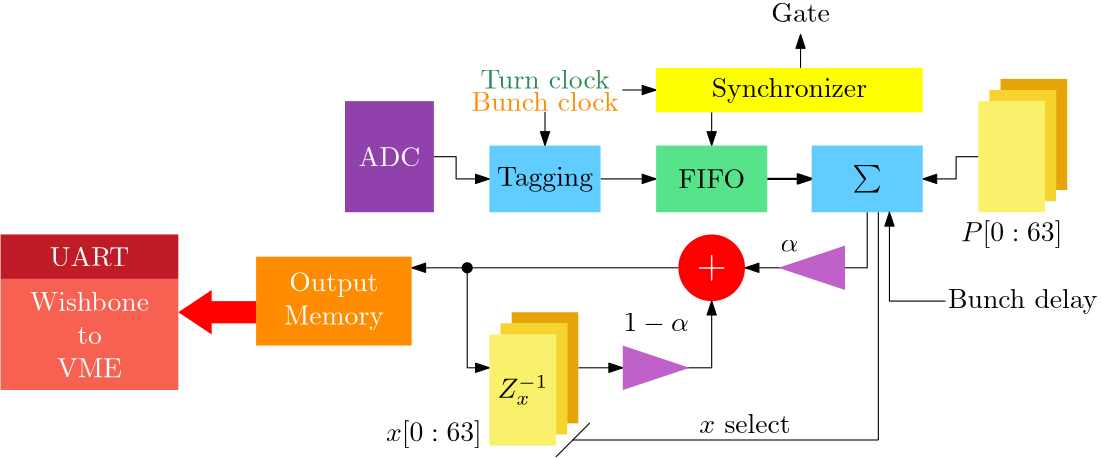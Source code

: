 <?xml version="1.0"?>
<!DOCTYPE ipe SYSTEM "ipe.dtd">
<ipe version="70218" creator="Ipe 7.2.28">
<info created="D:20240318141705" modified="D:20240407221521"/>
<ipestyle name="basic">
<symbol name="arrow/arc(spx)">
<path stroke="sym-stroke" fill="sym-stroke" pen="sym-pen">
0 0 m
-1 0.333 l
-1 -0.333 l
h
</path>
</symbol>
<symbol name="arrow/farc(spx)">
<path stroke="sym-stroke" fill="white" pen="sym-pen">
0 0 m
-1 0.333 l
-1 -0.333 l
h
</path>
</symbol>
<symbol name="arrow/ptarc(spx)">
<path stroke="sym-stroke" fill="sym-stroke" pen="sym-pen">
0 0 m
-1 0.333 l
-0.8 0 l
-1 -0.333 l
h
</path>
</symbol>
<symbol name="arrow/fptarc(spx)">
<path stroke="sym-stroke" fill="white" pen="sym-pen">
0 0 m
-1 0.333 l
-0.8 0 l
-1 -0.333 l
h
</path>
</symbol>
<symbol name="mark/circle(sx)" transformations="translations">
<path fill="sym-stroke">
0.6 0 0 0.6 0 0 e
0.4 0 0 0.4 0 0 e
</path>
</symbol>
<symbol name="mark/disk(sx)" transformations="translations">
<path fill="sym-stroke">
0.6 0 0 0.6 0 0 e
</path>
</symbol>
<symbol name="mark/fdisk(sfx)" transformations="translations">
<group>
<path fill="sym-fill">
0.5 0 0 0.5 0 0 e
</path>
<path fill="sym-stroke" fillrule="eofill">
0.6 0 0 0.6 0 0 e
0.4 0 0 0.4 0 0 e
</path>
</group>
</symbol>
<symbol name="mark/box(sx)" transformations="translations">
<path fill="sym-stroke" fillrule="eofill">
-0.6 -0.6 m
0.6 -0.6 l
0.6 0.6 l
-0.6 0.6 l
h
-0.4 -0.4 m
0.4 -0.4 l
0.4 0.4 l
-0.4 0.4 l
h
</path>
</symbol>
<symbol name="mark/square(sx)" transformations="translations">
<path fill="sym-stroke">
-0.6 -0.6 m
0.6 -0.6 l
0.6 0.6 l
-0.6 0.6 l
h
</path>
</symbol>
<symbol name="mark/fsquare(sfx)" transformations="translations">
<group>
<path fill="sym-fill">
-0.5 -0.5 m
0.5 -0.5 l
0.5 0.5 l
-0.5 0.5 l
h
</path>
<path fill="sym-stroke" fillrule="eofill">
-0.6 -0.6 m
0.6 -0.6 l
0.6 0.6 l
-0.6 0.6 l
h
-0.4 -0.4 m
0.4 -0.4 l
0.4 0.4 l
-0.4 0.4 l
h
</path>
</group>
</symbol>
<symbol name="mark/cross(sx)" transformations="translations">
<group>
<path fill="sym-stroke">
-0.43 -0.57 m
0.57 0.43 l
0.43 0.57 l
-0.57 -0.43 l
h
</path>
<path fill="sym-stroke">
-0.43 0.57 m
0.57 -0.43 l
0.43 -0.57 l
-0.57 0.43 l
h
</path>
</group>
</symbol>
<symbol name="arrow/fnormal(spx)">
<path stroke="sym-stroke" fill="white" pen="sym-pen">
0 0 m
-1 0.333 l
-1 -0.333 l
h
</path>
</symbol>
<symbol name="arrow/pointed(spx)">
<path stroke="sym-stroke" fill="sym-stroke" pen="sym-pen">
0 0 m
-1 0.333 l
-0.8 0 l
-1 -0.333 l
h
</path>
</symbol>
<symbol name="arrow/fpointed(spx)">
<path stroke="sym-stroke" fill="white" pen="sym-pen">
0 0 m
-1 0.333 l
-0.8 0 l
-1 -0.333 l
h
</path>
</symbol>
<symbol name="arrow/linear(spx)">
<path stroke="sym-stroke" pen="sym-pen">
-1 0.333 m
0 0 l
-1 -0.333 l
</path>
</symbol>
<symbol name="arrow/fdouble(spx)">
<path stroke="sym-stroke" fill="white" pen="sym-pen">
0 0 m
-1 0.333 l
-1 -0.333 l
h
-1 0 m
-2 0.333 l
-2 -0.333 l
h
</path>
</symbol>
<symbol name="arrow/double(spx)">
<path stroke="sym-stroke" fill="sym-stroke" pen="sym-pen">
0 0 m
-1 0.333 l
-1 -0.333 l
h
-1 0 m
-2 0.333 l
-2 -0.333 l
h
</path>
</symbol>
<symbol name="arrow/mid-normal(spx)">
<path stroke="sym-stroke" fill="sym-stroke" pen="sym-pen">
0.5 0 m
-0.5 0.333 l
-0.5 -0.333 l
h
</path>
</symbol>
<symbol name="arrow/mid-fnormal(spx)">
<path stroke="sym-stroke" fill="white" pen="sym-pen">
0.5 0 m
-0.5 0.333 l
-0.5 -0.333 l
h
</path>
</symbol>
<symbol name="arrow/mid-pointed(spx)">
<path stroke="sym-stroke" fill="sym-stroke" pen="sym-pen">
0.5 0 m
-0.5 0.333 l
-0.3 0 l
-0.5 -0.333 l
h
</path>
</symbol>
<symbol name="arrow/mid-fpointed(spx)">
<path stroke="sym-stroke" fill="white" pen="sym-pen">
0.5 0 m
-0.5 0.333 l
-0.3 0 l
-0.5 -0.333 l
h
</path>
</symbol>
<symbol name="arrow/mid-double(spx)">
<path stroke="sym-stroke" fill="sym-stroke" pen="sym-pen">
1 0 m
0 0.333 l
0 -0.333 l
h
0 0 m
-1 0.333 l
-1 -0.333 l
h
</path>
</symbol>
<symbol name="arrow/mid-fdouble(spx)">
<path stroke="sym-stroke" fill="white" pen="sym-pen">
1 0 m
0 0.333 l
0 -0.333 l
h
0 0 m
-1 0.333 l
-1 -0.333 l
h
</path>
</symbol>
<anglesize name="22.5 deg" value="22.5"/>
<anglesize name="30 deg" value="30"/>
<anglesize name="45 deg" value="45"/>
<anglesize name="60 deg" value="60"/>
<anglesize name="90 deg" value="90"/>
<arrowsize name="large" value="10"/>
<arrowsize name="small" value="5"/>
<arrowsize name="tiny" value="3"/>
<color name="blue" value="0 0 1"/>
<color name="brown" value="0.647 0.165 0.165"/>
<color name="darkblue" value="0 0 0.545"/>
<color name="darkcyan" value="0 0.545 0.545"/>
<color name="darkgray" value="0.663"/>
<color name="darkgreen" value="0 0.392 0"/>
<color name="darkmagenta" value="0.545 0 0.545"/>
<color name="darkorange" value="1 0.549 0"/>
<color name="darkred" value="0.545 0 0"/>
<color name="gold" value="1 0.843 0"/>
<color name="gray" value="0.745"/>
<color name="green" value="0 1 0"/>
<color name="lightblue" value="0.678 0.847 0.902"/>
<color name="lightcyan" value="0.878 1 1"/>
<color name="lightgray" value="0.827"/>
<color name="lightgreen" value="0.565 0.933 0.565"/>
<color name="lightyellow" value="1 1 0.878"/>
<color name="navy" value="0 0 0.502"/>
<color name="orange" value="1 0.647 0"/>
<color name="pink" value="1 0.753 0.796"/>
<color name="purple" value="0.627 0.125 0.941"/>
<color name="red" value="1 0 0"/>
<color name="seagreen" value="0.18 0.545 0.341"/>
<color name="turquoise" value="0.251 0.878 0.816"/>
<color name="violet" value="0.933 0.51 0.933"/>
<color name="yellow" value="1 1 0"/>
<dashstyle name="dash dot dotted" value="[4 2 1 2 1 2] 0"/>
<dashstyle name="dash dotted" value="[4 2 1 2] 0"/>
<dashstyle name="dashed" value="[4] 0"/>
<dashstyle name="dotted" value="[1 3] 0"/>
<gridsize name="10 pts (~3.5 mm)" value="10"/>
<gridsize name="14 pts (~5 mm)" value="14"/>
<gridsize name="16 pts (~6 mm)" value="16"/>
<gridsize name="20 pts (~7 mm)" value="20"/>
<gridsize name="28 pts (~10 mm)" value="28"/>
<gridsize name="32 pts (~12 mm)" value="32"/>
<gridsize name="4 pts" value="4"/>
<gridsize name="56 pts (~20 mm)" value="56"/>
<gridsize name="8 pts (~3 mm)" value="8"/>
<opacity name="10%" value="0.1"/>
<opacity name="30%" value="0.3"/>
<opacity name="50%" value="0.5"/>
<opacity name="75%" value="0.75"/>
<pen name="fat" value="1.2"/>
<pen name="heavier" value="0.8"/>
<pen name="ultrafat" value="2"/>
<symbolsize name="large" value="5"/>
<symbolsize name="small" value="2"/>
<symbolsize name="tiny" value="1.1"/>
<textsize name="Huge" value="\Huge"/>
<textsize name="LARGE" value="\LARGE"/>
<textsize name="Large" value="\Large"/>
<textsize name="footnote" value="\footnotesize"/>
<textsize name="huge" value="\huge"/>
<textsize name="large" value="\large"/>
<textsize name="script" value="\scriptsize"/>
<textsize name="small" value="\small"/>
<textsize name="tiny" value="\tiny"/>
<textstyle name="center" begin="\begin{center}" end="\end{center}"/>
<textstyle name="item" begin="\begin{itemize}\item{}" end="\end{itemize}"/>
<textstyle name="itemize" begin="\begin{itemize}" end="\end{itemize}"/>
<tiling name="falling" angle="-60" step="4" width="1"/>
<tiling name="rising" angle="30" step="4" width="1"/>
</ipestyle>
<page>
<layer name="alpha"/>
<view layers="alpha" active="alpha"/>
<path layer="alpha" stroke="black" arrow="normal/small">
364 708 m
348 708 l
</path>
<path stroke="0" arrow="normal/small">
288 672 m
304 672 l
</path>
<path stroke="black" arrow="normal/small">
324 672 m
336 672 l
336 696 l
</path>
<path stroke="black" arrow="normal/small" rarrow="normal/small">
256 672 m
248 672 l
248 708 l
228 708 l
</path>
<path stroke="black" cap="1" rarrow="normal/small">
276 752 m
276 764 l
</path>
<path stroke="black" arrow="normal/small">
336 764 m
336 752 l
</path>
<path stroke="black" cap="1" arrow="normal/small">
304 772 m
316 772 l
</path>
<path stroke="black" arrow="normal/small">
432 748 m
424 748 l
424 740 l
412 740 l
</path>
<path matrix="1 0 0 1 0 -8" stroke="black" pen="heavier" arrow="normal/small">
356 748 m
372 748 l
</path>
<path stroke="black" arrow="normal/small">
236 748 m
244 748 l
244 740 l
256 740 l
</path>
<path matrix="1 0 0 1 0 -8" stroke="black" arrow="normal/small">
296 748 m
316 748 l
</path>
<path matrix="1 0 0 1 4 68" fill="0.753 0.38 0.796">
380 648 m
380 632 l
356 640 l
h
</path>
<text matrix="1 0 0 1 -28 68" transformations="translations" pos="392 648" stroke="black" type="label" width="6.41" height="4.289" depth="0" halign="center" valign="center" style="math">\alpha</text>
<path matrix="1 0 0 1 -64 52" fill="red">
12 0 0 12 400 656 e
</path>
<text matrix="1 0 0 1 -48 52" transformations="translations" pos="384 656" stroke="white" type="label" width="10.926" height="8.275" depth="1.09" halign="center" valign="center" size="Large" style="math">+</text>
<path matrix="-1 0 0 -1 684 1312" fill="0.753 0.38 0.796">
380 648 m
380 632 l
356 640 l
h
</path>
<text matrix="1 0 0 1 -80 88" transformations="translations" pos="396 600" stroke="black" type="label" width="23.568" height="6.421" depth="0.83" halign="center" valign="center" style="math">1 - \alpha</text>
<path matrix="0.666667 0 0 1 113.333 0" fill="0.569 0.255 0.675">
136 768 m
136 728 l
184 728 l
184 768 l
h
</path>
<text matrix="1 0 0 1 76 -4" transformations="translations" pos="144 752" stroke="white" type="label" width="22.278" height="6.808" depth="0" halign="center" valign="center">ADC</text>
<path matrix="1 0 0 0.6 -16 291.2" fill="0.38 0.799 1">
272 768 m
272 728 l
312 728 l
312 768 l
h
</path>
<text matrix="1 0 0 1 -8 -8" transformations="translations" pos="284 748" stroke="black" type="label" width="34.593" height="6.815" depth="1.93" halign="center" valign="center">Tagging</text>
<path matrix="1 0 0 0.6 44 291.2" fill="0.341 0.89 0.537">
272 768 m
272 728 l
312 728 l
312 768 l
h
</path>
<path matrix="1 0 0 0.6 100 291.2" fill="0.38 0.799 1">
272 768 m
272 728 l
312 728 l
312 768 l
h
</path>
<text matrix="1 0 0 1 48 -8" transformations="translations" pos="344 748" stroke="black" type="label" width="10.516" height="7.473" depth="2.49" halign="center" valign="center" style="math">\sum</text>
<path matrix="1 0 0 1 24 -16" fill="0.976 0.941 0.42">
232 700 m
232 660 l
256 660 l
256 700 l
h
</path>
<path stroke="black">
384 708 m
392 708 l
392 728 l
</path>
<path stroke="black" cap="1" join="1">
280 640 m
292 652 l
</path>
<path stroke="black">
396 646 m
396 728 l
</path>
<path stroke="black">
286 646 m
396 646 l
</path>
<text matrix="1 0 0 1 28 0" transformations="translations" pos="320 652" stroke="black" type="label" width="32.87" height="6.918" depth="0" halign="center" valign="center">$x$ select</text>
<text matrix="1 0 0 1 84 104" transformations="translations" pos="360 616" stroke="black" type="label" width="36.561" height="7.473" depth="2.49" halign="center" valign="center" style="math">P[0:63]</text>
<path matrix="1 0 0 1 200 68" fill="0.976 0.941 0.42">
232 700 m
232 660 l
256 660 l
256 700 l
h
</path>
<text matrix="1 0 0 1 8 64" transformations="translations" pos="268 704" stroke="darkorange" type="label" width="52.996" height="6.918" depth="0" halign="center" valign="center">Bunch clock</text>
<text matrix="1 0 0 1 12 36" transformations="translations" pos="264 740" stroke="seagreen" type="label" width="46.52" height="6.918" depth="0" halign="center" valign="center">Turn clock</text>
<path stroke="black">
324 708 m
248 708 l
</path>
<path matrix="1 0 0 1 -168 -24" fill="black">
2 0 0 2 416 732 e
</path>
<text matrix="1 0 0 1 40 -96" transformations="translations" pos="408 792" stroke="black" type="label" width="53.826" height="6.926" depth="1.93" halign="center" valign="center">Bunch delay</text>
<path stroke="black" cap="1" join="1" rarrow="normal/small">
400 728 m
400 696 l
420 696 l
</path>
<path matrix="1 0 0 1.33333 0 -270.667" fill="yellow">
316 788 m
316 776 l
412 776 l
412 788 l
h
</path>
<text matrix="1 0 0 1 16 -16" transformations="translations" pos="348 788" stroke="black" type="label" width="55.957" height="6.926" depth="1.93" halign="center" valign="center">Synchronizer</text>
<path matrix="1.07692 0 0 1 -17.5385 -8" fill="darkorange">
176 720 m
176 688 l
228 688 l
228 720 l
h
</path>
<text matrix="1 0 0 1 16 -16" transformations="translations" pos="184 712" stroke="white" type="minipage" width="54.053" height="12.84" depth="7.86" halign="center" valign="center">\center Output \\
Memory</text>
<path matrix="1.33333 0 0 1.25 -48 -196" fill="0.965 0.38 0.318">
96 720 m
96 688 l
144 688 l
144 720 l
h
</path>
<path matrix="1 0 0 1 0 -12" fill="red">
172 708 m
172 700 l
156 700 l
156 696 l
144 704 l
156 712 l
156 708 l
172 708 l
</path>
<text matrix="1 0 0 1 -40 -4" transformations="translations" pos="152 688" stroke="white" type="minipage" width="49.595" height="17.899" depth="12.93" halign="center" valign="center">\center Wishbone\\
to\\
VME</text>
<text matrix="1 0 0 1 -8 -8" transformations="translations" pos="344 748" stroke="black" type="label" width="24.076" height="6.808" depth="0" halign="center" valign="center">FIFO</text>
<path fill="0.965 0.827 0.176">
280 648 m
284 648 l
284 688 l
260 688 l
260 684 l
280 684 l
h
</path>
<path fill="0.898 0.647 0.039">
264 688 m
264 692 l
288 692 l
288 652 l
284 652 l
284 688 l
h
</path>
<path fill="0.965 0.827 0.176">
456 732 m
460 732 l
460 772 l
436 772 l
436 768 l
456 768 l
h
</path>
<path fill="0.898 0.647 0.039">
440 772 m
440 776 l
464 776 l
464 736 l
460 736 l
460 772 l
h
</path>
<text matrix="1 0 0 1 -124 32" transformations="translations" pos="360 616" stroke="black" type="label" width="34.475" height="7.473" depth="2.49" halign="center" valign="center" style="math">x[0:63]</text>
<text matrix="1 0 0 1 -92 48" transformations="translations" pos="360 616" stroke="black" type="label" width="18.21" height="8.113" depth="2.46" halign="center" valign="center" style="math">Z^{-1}_{x}</text>
<path fill="0.753 0.11 0.157">
80 704 m
80 720 l
144 720 l
144 704 l
h
</path>
<text matrix="1 0 0 1 12 0" transformations="translations" pos="100 712" stroke="white" type="label" width="28.643" height="6.808" depth="0" halign="center" valign="center">UART</text>
<path stroke="black" arrow="normal/small">
368 780 m
368 792 l
</path>
<text matrix="1 0 0 1 -20 12" transformations="translations" pos="388 788" stroke="black" type="label" width="21.101" height="6.808" depth="0" halign="center" valign="center">Gate</text>
</page>
</ipe>
